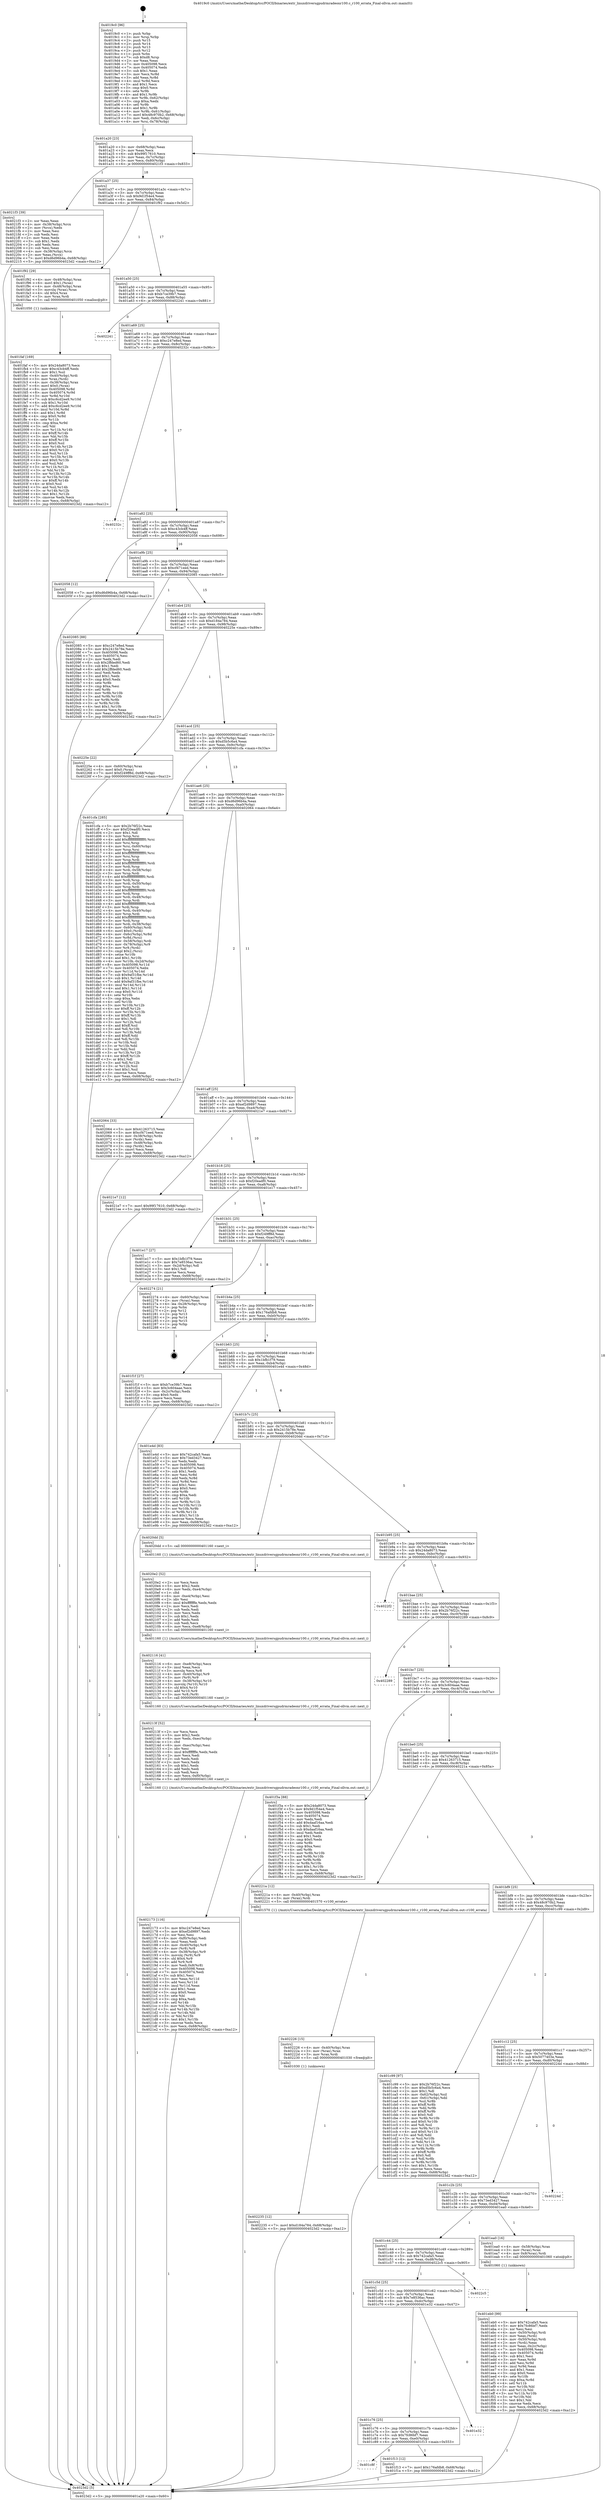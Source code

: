 digraph "0x4019c0" {
  label = "0x4019c0 (/mnt/c/Users/mathe/Desktop/tcc/POCII/binaries/extr_linuxdriversgpudrmradeonr100.c_r100_errata_Final-ollvm.out::main(0))"
  labelloc = "t"
  node[shape=record]

  Entry [label="",width=0.3,height=0.3,shape=circle,fillcolor=black,style=filled]
  "0x401a20" [label="{
     0x401a20 [23]\l
     | [instrs]\l
     &nbsp;&nbsp;0x401a20 \<+3\>: mov -0x68(%rbp),%eax\l
     &nbsp;&nbsp;0x401a23 \<+2\>: mov %eax,%ecx\l
     &nbsp;&nbsp;0x401a25 \<+6\>: sub $0x99f17610,%ecx\l
     &nbsp;&nbsp;0x401a2b \<+3\>: mov %eax,-0x7c(%rbp)\l
     &nbsp;&nbsp;0x401a2e \<+3\>: mov %ecx,-0x80(%rbp)\l
     &nbsp;&nbsp;0x401a31 \<+6\>: je 00000000004021f3 \<main+0x833\>\l
  }"]
  "0x4021f3" [label="{
     0x4021f3 [39]\l
     | [instrs]\l
     &nbsp;&nbsp;0x4021f3 \<+2\>: xor %eax,%eax\l
     &nbsp;&nbsp;0x4021f5 \<+4\>: mov -0x38(%rbp),%rcx\l
     &nbsp;&nbsp;0x4021f9 \<+2\>: mov (%rcx),%edx\l
     &nbsp;&nbsp;0x4021fb \<+2\>: mov %eax,%esi\l
     &nbsp;&nbsp;0x4021fd \<+2\>: sub %edx,%esi\l
     &nbsp;&nbsp;0x4021ff \<+2\>: mov %eax,%edx\l
     &nbsp;&nbsp;0x402201 \<+3\>: sub $0x1,%edx\l
     &nbsp;&nbsp;0x402204 \<+2\>: add %edx,%esi\l
     &nbsp;&nbsp;0x402206 \<+2\>: sub %esi,%eax\l
     &nbsp;&nbsp;0x402208 \<+4\>: mov -0x38(%rbp),%rcx\l
     &nbsp;&nbsp;0x40220c \<+2\>: mov %eax,(%rcx)\l
     &nbsp;&nbsp;0x40220e \<+7\>: movl $0xd6d96b4a,-0x68(%rbp)\l
     &nbsp;&nbsp;0x402215 \<+5\>: jmp 00000000004023d2 \<main+0xa12\>\l
  }"]
  "0x401a37" [label="{
     0x401a37 [25]\l
     | [instrs]\l
     &nbsp;&nbsp;0x401a37 \<+5\>: jmp 0000000000401a3c \<main+0x7c\>\l
     &nbsp;&nbsp;0x401a3c \<+3\>: mov -0x7c(%rbp),%eax\l
     &nbsp;&nbsp;0x401a3f \<+5\>: sub $0x9d1f54e4,%eax\l
     &nbsp;&nbsp;0x401a44 \<+6\>: mov %eax,-0x84(%rbp)\l
     &nbsp;&nbsp;0x401a4a \<+6\>: je 0000000000401f92 \<main+0x5d2\>\l
  }"]
  Exit [label="",width=0.3,height=0.3,shape=circle,fillcolor=black,style=filled,peripheries=2]
  "0x401f92" [label="{
     0x401f92 [29]\l
     | [instrs]\l
     &nbsp;&nbsp;0x401f92 \<+4\>: mov -0x48(%rbp),%rax\l
     &nbsp;&nbsp;0x401f96 \<+6\>: movl $0x1,(%rax)\l
     &nbsp;&nbsp;0x401f9c \<+4\>: mov -0x48(%rbp),%rax\l
     &nbsp;&nbsp;0x401fa0 \<+3\>: movslq (%rax),%rax\l
     &nbsp;&nbsp;0x401fa3 \<+4\>: shl $0x4,%rax\l
     &nbsp;&nbsp;0x401fa7 \<+3\>: mov %rax,%rdi\l
     &nbsp;&nbsp;0x401faa \<+5\>: call 0000000000401050 \<malloc@plt\>\l
     | [calls]\l
     &nbsp;&nbsp;0x401050 \{1\} (unknown)\l
  }"]
  "0x401a50" [label="{
     0x401a50 [25]\l
     | [instrs]\l
     &nbsp;&nbsp;0x401a50 \<+5\>: jmp 0000000000401a55 \<main+0x95\>\l
     &nbsp;&nbsp;0x401a55 \<+3\>: mov -0x7c(%rbp),%eax\l
     &nbsp;&nbsp;0x401a58 \<+5\>: sub $0xb7ce39b7,%eax\l
     &nbsp;&nbsp;0x401a5d \<+6\>: mov %eax,-0x88(%rbp)\l
     &nbsp;&nbsp;0x401a63 \<+6\>: je 0000000000402241 \<main+0x881\>\l
  }"]
  "0x402235" [label="{
     0x402235 [12]\l
     | [instrs]\l
     &nbsp;&nbsp;0x402235 \<+7\>: movl $0xd184a784,-0x68(%rbp)\l
     &nbsp;&nbsp;0x40223c \<+5\>: jmp 00000000004023d2 \<main+0xa12\>\l
  }"]
  "0x402241" [label="{
     0x402241\l
  }", style=dashed]
  "0x401a69" [label="{
     0x401a69 [25]\l
     | [instrs]\l
     &nbsp;&nbsp;0x401a69 \<+5\>: jmp 0000000000401a6e \<main+0xae\>\l
     &nbsp;&nbsp;0x401a6e \<+3\>: mov -0x7c(%rbp),%eax\l
     &nbsp;&nbsp;0x401a71 \<+5\>: sub $0xc247e8ed,%eax\l
     &nbsp;&nbsp;0x401a76 \<+6\>: mov %eax,-0x8c(%rbp)\l
     &nbsp;&nbsp;0x401a7c \<+6\>: je 000000000040232c \<main+0x96c\>\l
  }"]
  "0x402226" [label="{
     0x402226 [15]\l
     | [instrs]\l
     &nbsp;&nbsp;0x402226 \<+4\>: mov -0x40(%rbp),%rax\l
     &nbsp;&nbsp;0x40222a \<+3\>: mov (%rax),%rax\l
     &nbsp;&nbsp;0x40222d \<+3\>: mov %rax,%rdi\l
     &nbsp;&nbsp;0x402230 \<+5\>: call 0000000000401030 \<free@plt\>\l
     | [calls]\l
     &nbsp;&nbsp;0x401030 \{1\} (unknown)\l
  }"]
  "0x40232c" [label="{
     0x40232c\l
  }", style=dashed]
  "0x401a82" [label="{
     0x401a82 [25]\l
     | [instrs]\l
     &nbsp;&nbsp;0x401a82 \<+5\>: jmp 0000000000401a87 \<main+0xc7\>\l
     &nbsp;&nbsp;0x401a87 \<+3\>: mov -0x7c(%rbp),%eax\l
     &nbsp;&nbsp;0x401a8a \<+5\>: sub $0xc43cb4ff,%eax\l
     &nbsp;&nbsp;0x401a8f \<+6\>: mov %eax,-0x90(%rbp)\l
     &nbsp;&nbsp;0x401a95 \<+6\>: je 0000000000402058 \<main+0x698\>\l
  }"]
  "0x402173" [label="{
     0x402173 [116]\l
     | [instrs]\l
     &nbsp;&nbsp;0x402173 \<+5\>: mov $0xc247e8ed,%ecx\l
     &nbsp;&nbsp;0x402178 \<+5\>: mov $0xef2d9897,%edx\l
     &nbsp;&nbsp;0x40217d \<+2\>: xor %esi,%esi\l
     &nbsp;&nbsp;0x40217f \<+6\>: mov -0xf0(%rbp),%edi\l
     &nbsp;&nbsp;0x402185 \<+3\>: imul %eax,%edi\l
     &nbsp;&nbsp;0x402188 \<+4\>: mov -0x40(%rbp),%r8\l
     &nbsp;&nbsp;0x40218c \<+3\>: mov (%r8),%r8\l
     &nbsp;&nbsp;0x40218f \<+4\>: mov -0x38(%rbp),%r9\l
     &nbsp;&nbsp;0x402193 \<+3\>: movslq (%r9),%r9\l
     &nbsp;&nbsp;0x402196 \<+4\>: shl $0x4,%r9\l
     &nbsp;&nbsp;0x40219a \<+3\>: add %r9,%r8\l
     &nbsp;&nbsp;0x40219d \<+4\>: mov %edi,0x8(%r8)\l
     &nbsp;&nbsp;0x4021a1 \<+7\>: mov 0x405098,%eax\l
     &nbsp;&nbsp;0x4021a8 \<+7\>: mov 0x405074,%edi\l
     &nbsp;&nbsp;0x4021af \<+3\>: sub $0x1,%esi\l
     &nbsp;&nbsp;0x4021b2 \<+3\>: mov %eax,%r11d\l
     &nbsp;&nbsp;0x4021b5 \<+3\>: add %esi,%r11d\l
     &nbsp;&nbsp;0x4021b8 \<+4\>: imul %r11d,%eax\l
     &nbsp;&nbsp;0x4021bc \<+3\>: and $0x1,%eax\l
     &nbsp;&nbsp;0x4021bf \<+3\>: cmp $0x0,%eax\l
     &nbsp;&nbsp;0x4021c2 \<+3\>: sete %bl\l
     &nbsp;&nbsp;0x4021c5 \<+3\>: cmp $0xa,%edi\l
     &nbsp;&nbsp;0x4021c8 \<+4\>: setl %r14b\l
     &nbsp;&nbsp;0x4021cc \<+3\>: mov %bl,%r15b\l
     &nbsp;&nbsp;0x4021cf \<+3\>: and %r14b,%r15b\l
     &nbsp;&nbsp;0x4021d2 \<+3\>: xor %r14b,%bl\l
     &nbsp;&nbsp;0x4021d5 \<+3\>: or %bl,%r15b\l
     &nbsp;&nbsp;0x4021d8 \<+4\>: test $0x1,%r15b\l
     &nbsp;&nbsp;0x4021dc \<+3\>: cmovne %edx,%ecx\l
     &nbsp;&nbsp;0x4021df \<+3\>: mov %ecx,-0x68(%rbp)\l
     &nbsp;&nbsp;0x4021e2 \<+5\>: jmp 00000000004023d2 \<main+0xa12\>\l
  }"]
  "0x402058" [label="{
     0x402058 [12]\l
     | [instrs]\l
     &nbsp;&nbsp;0x402058 \<+7\>: movl $0xd6d96b4a,-0x68(%rbp)\l
     &nbsp;&nbsp;0x40205f \<+5\>: jmp 00000000004023d2 \<main+0xa12\>\l
  }"]
  "0x401a9b" [label="{
     0x401a9b [25]\l
     | [instrs]\l
     &nbsp;&nbsp;0x401a9b \<+5\>: jmp 0000000000401aa0 \<main+0xe0\>\l
     &nbsp;&nbsp;0x401aa0 \<+3\>: mov -0x7c(%rbp),%eax\l
     &nbsp;&nbsp;0x401aa3 \<+5\>: sub $0xcf471eed,%eax\l
     &nbsp;&nbsp;0x401aa8 \<+6\>: mov %eax,-0x94(%rbp)\l
     &nbsp;&nbsp;0x401aae \<+6\>: je 0000000000402085 \<main+0x6c5\>\l
  }"]
  "0x40213f" [label="{
     0x40213f [52]\l
     | [instrs]\l
     &nbsp;&nbsp;0x40213f \<+2\>: xor %ecx,%ecx\l
     &nbsp;&nbsp;0x402141 \<+5\>: mov $0x2,%edx\l
     &nbsp;&nbsp;0x402146 \<+6\>: mov %edx,-0xec(%rbp)\l
     &nbsp;&nbsp;0x40214c \<+1\>: cltd\l
     &nbsp;&nbsp;0x40214d \<+6\>: mov -0xec(%rbp),%esi\l
     &nbsp;&nbsp;0x402153 \<+2\>: idiv %esi\l
     &nbsp;&nbsp;0x402155 \<+6\>: imul $0xfffffffe,%edx,%edx\l
     &nbsp;&nbsp;0x40215b \<+2\>: mov %ecx,%edi\l
     &nbsp;&nbsp;0x40215d \<+2\>: sub %edx,%edi\l
     &nbsp;&nbsp;0x40215f \<+2\>: mov %ecx,%edx\l
     &nbsp;&nbsp;0x402161 \<+3\>: sub $0x1,%edx\l
     &nbsp;&nbsp;0x402164 \<+2\>: add %edx,%edi\l
     &nbsp;&nbsp;0x402166 \<+2\>: sub %edi,%ecx\l
     &nbsp;&nbsp;0x402168 \<+6\>: mov %ecx,-0xf0(%rbp)\l
     &nbsp;&nbsp;0x40216e \<+5\>: call 0000000000401160 \<next_i\>\l
     | [calls]\l
     &nbsp;&nbsp;0x401160 \{1\} (/mnt/c/Users/mathe/Desktop/tcc/POCII/binaries/extr_linuxdriversgpudrmradeonr100.c_r100_errata_Final-ollvm.out::next_i)\l
  }"]
  "0x402085" [label="{
     0x402085 [88]\l
     | [instrs]\l
     &nbsp;&nbsp;0x402085 \<+5\>: mov $0xc247e8ed,%eax\l
     &nbsp;&nbsp;0x40208a \<+5\>: mov $0x2415b78e,%ecx\l
     &nbsp;&nbsp;0x40208f \<+7\>: mov 0x405098,%edx\l
     &nbsp;&nbsp;0x402096 \<+7\>: mov 0x405074,%esi\l
     &nbsp;&nbsp;0x40209d \<+2\>: mov %edx,%edi\l
     &nbsp;&nbsp;0x40209f \<+6\>: sub $0x2ffded60,%edi\l
     &nbsp;&nbsp;0x4020a5 \<+3\>: sub $0x1,%edi\l
     &nbsp;&nbsp;0x4020a8 \<+6\>: add $0x2ffded60,%edi\l
     &nbsp;&nbsp;0x4020ae \<+3\>: imul %edi,%edx\l
     &nbsp;&nbsp;0x4020b1 \<+3\>: and $0x1,%edx\l
     &nbsp;&nbsp;0x4020b4 \<+3\>: cmp $0x0,%edx\l
     &nbsp;&nbsp;0x4020b7 \<+4\>: sete %r8b\l
     &nbsp;&nbsp;0x4020bb \<+3\>: cmp $0xa,%esi\l
     &nbsp;&nbsp;0x4020be \<+4\>: setl %r9b\l
     &nbsp;&nbsp;0x4020c2 \<+3\>: mov %r8b,%r10b\l
     &nbsp;&nbsp;0x4020c5 \<+3\>: and %r9b,%r10b\l
     &nbsp;&nbsp;0x4020c8 \<+3\>: xor %r9b,%r8b\l
     &nbsp;&nbsp;0x4020cb \<+3\>: or %r8b,%r10b\l
     &nbsp;&nbsp;0x4020ce \<+4\>: test $0x1,%r10b\l
     &nbsp;&nbsp;0x4020d2 \<+3\>: cmovne %ecx,%eax\l
     &nbsp;&nbsp;0x4020d5 \<+3\>: mov %eax,-0x68(%rbp)\l
     &nbsp;&nbsp;0x4020d8 \<+5\>: jmp 00000000004023d2 \<main+0xa12\>\l
  }"]
  "0x401ab4" [label="{
     0x401ab4 [25]\l
     | [instrs]\l
     &nbsp;&nbsp;0x401ab4 \<+5\>: jmp 0000000000401ab9 \<main+0xf9\>\l
     &nbsp;&nbsp;0x401ab9 \<+3\>: mov -0x7c(%rbp),%eax\l
     &nbsp;&nbsp;0x401abc \<+5\>: sub $0xd184a784,%eax\l
     &nbsp;&nbsp;0x401ac1 \<+6\>: mov %eax,-0x98(%rbp)\l
     &nbsp;&nbsp;0x401ac7 \<+6\>: je 000000000040225e \<main+0x89e\>\l
  }"]
  "0x402116" [label="{
     0x402116 [41]\l
     | [instrs]\l
     &nbsp;&nbsp;0x402116 \<+6\>: mov -0xe8(%rbp),%ecx\l
     &nbsp;&nbsp;0x40211c \<+3\>: imul %eax,%ecx\l
     &nbsp;&nbsp;0x40211f \<+3\>: movslq %ecx,%r8\l
     &nbsp;&nbsp;0x402122 \<+4\>: mov -0x40(%rbp),%r9\l
     &nbsp;&nbsp;0x402126 \<+3\>: mov (%r9),%r9\l
     &nbsp;&nbsp;0x402129 \<+4\>: mov -0x38(%rbp),%r10\l
     &nbsp;&nbsp;0x40212d \<+3\>: movslq (%r10),%r10\l
     &nbsp;&nbsp;0x402130 \<+4\>: shl $0x4,%r10\l
     &nbsp;&nbsp;0x402134 \<+3\>: add %r10,%r9\l
     &nbsp;&nbsp;0x402137 \<+3\>: mov %r8,(%r9)\l
     &nbsp;&nbsp;0x40213a \<+5\>: call 0000000000401160 \<next_i\>\l
     | [calls]\l
     &nbsp;&nbsp;0x401160 \{1\} (/mnt/c/Users/mathe/Desktop/tcc/POCII/binaries/extr_linuxdriversgpudrmradeonr100.c_r100_errata_Final-ollvm.out::next_i)\l
  }"]
  "0x40225e" [label="{
     0x40225e [22]\l
     | [instrs]\l
     &nbsp;&nbsp;0x40225e \<+4\>: mov -0x60(%rbp),%rax\l
     &nbsp;&nbsp;0x402262 \<+6\>: movl $0x0,(%rax)\l
     &nbsp;&nbsp;0x402268 \<+7\>: movl $0xf249ff8d,-0x68(%rbp)\l
     &nbsp;&nbsp;0x40226f \<+5\>: jmp 00000000004023d2 \<main+0xa12\>\l
  }"]
  "0x401acd" [label="{
     0x401acd [25]\l
     | [instrs]\l
     &nbsp;&nbsp;0x401acd \<+5\>: jmp 0000000000401ad2 \<main+0x112\>\l
     &nbsp;&nbsp;0x401ad2 \<+3\>: mov -0x7c(%rbp),%eax\l
     &nbsp;&nbsp;0x401ad5 \<+5\>: sub $0xd5b5c6a4,%eax\l
     &nbsp;&nbsp;0x401ada \<+6\>: mov %eax,-0x9c(%rbp)\l
     &nbsp;&nbsp;0x401ae0 \<+6\>: je 0000000000401cfa \<main+0x33a\>\l
  }"]
  "0x4020e2" [label="{
     0x4020e2 [52]\l
     | [instrs]\l
     &nbsp;&nbsp;0x4020e2 \<+2\>: xor %ecx,%ecx\l
     &nbsp;&nbsp;0x4020e4 \<+5\>: mov $0x2,%edx\l
     &nbsp;&nbsp;0x4020e9 \<+6\>: mov %edx,-0xe4(%rbp)\l
     &nbsp;&nbsp;0x4020ef \<+1\>: cltd\l
     &nbsp;&nbsp;0x4020f0 \<+6\>: mov -0xe4(%rbp),%esi\l
     &nbsp;&nbsp;0x4020f6 \<+2\>: idiv %esi\l
     &nbsp;&nbsp;0x4020f8 \<+6\>: imul $0xfffffffe,%edx,%edx\l
     &nbsp;&nbsp;0x4020fe \<+2\>: mov %ecx,%edi\l
     &nbsp;&nbsp;0x402100 \<+2\>: sub %edx,%edi\l
     &nbsp;&nbsp;0x402102 \<+2\>: mov %ecx,%edx\l
     &nbsp;&nbsp;0x402104 \<+3\>: sub $0x1,%edx\l
     &nbsp;&nbsp;0x402107 \<+2\>: add %edx,%edi\l
     &nbsp;&nbsp;0x402109 \<+2\>: sub %edi,%ecx\l
     &nbsp;&nbsp;0x40210b \<+6\>: mov %ecx,-0xe8(%rbp)\l
     &nbsp;&nbsp;0x402111 \<+5\>: call 0000000000401160 \<next_i\>\l
     | [calls]\l
     &nbsp;&nbsp;0x401160 \{1\} (/mnt/c/Users/mathe/Desktop/tcc/POCII/binaries/extr_linuxdriversgpudrmradeonr100.c_r100_errata_Final-ollvm.out::next_i)\l
  }"]
  "0x401cfa" [label="{
     0x401cfa [285]\l
     | [instrs]\l
     &nbsp;&nbsp;0x401cfa \<+5\>: mov $0x2b76f22c,%eax\l
     &nbsp;&nbsp;0x401cff \<+5\>: mov $0xf20eadf0,%ecx\l
     &nbsp;&nbsp;0x401d04 \<+2\>: mov $0x1,%dl\l
     &nbsp;&nbsp;0x401d06 \<+3\>: mov %rsp,%rsi\l
     &nbsp;&nbsp;0x401d09 \<+4\>: add $0xfffffffffffffff0,%rsi\l
     &nbsp;&nbsp;0x401d0d \<+3\>: mov %rsi,%rsp\l
     &nbsp;&nbsp;0x401d10 \<+4\>: mov %rsi,-0x60(%rbp)\l
     &nbsp;&nbsp;0x401d14 \<+3\>: mov %rsp,%rsi\l
     &nbsp;&nbsp;0x401d17 \<+4\>: add $0xfffffffffffffff0,%rsi\l
     &nbsp;&nbsp;0x401d1b \<+3\>: mov %rsi,%rsp\l
     &nbsp;&nbsp;0x401d1e \<+3\>: mov %rsp,%rdi\l
     &nbsp;&nbsp;0x401d21 \<+4\>: add $0xfffffffffffffff0,%rdi\l
     &nbsp;&nbsp;0x401d25 \<+3\>: mov %rdi,%rsp\l
     &nbsp;&nbsp;0x401d28 \<+4\>: mov %rdi,-0x58(%rbp)\l
     &nbsp;&nbsp;0x401d2c \<+3\>: mov %rsp,%rdi\l
     &nbsp;&nbsp;0x401d2f \<+4\>: add $0xfffffffffffffff0,%rdi\l
     &nbsp;&nbsp;0x401d33 \<+3\>: mov %rdi,%rsp\l
     &nbsp;&nbsp;0x401d36 \<+4\>: mov %rdi,-0x50(%rbp)\l
     &nbsp;&nbsp;0x401d3a \<+3\>: mov %rsp,%rdi\l
     &nbsp;&nbsp;0x401d3d \<+4\>: add $0xfffffffffffffff0,%rdi\l
     &nbsp;&nbsp;0x401d41 \<+3\>: mov %rdi,%rsp\l
     &nbsp;&nbsp;0x401d44 \<+4\>: mov %rdi,-0x48(%rbp)\l
     &nbsp;&nbsp;0x401d48 \<+3\>: mov %rsp,%rdi\l
     &nbsp;&nbsp;0x401d4b \<+4\>: add $0xfffffffffffffff0,%rdi\l
     &nbsp;&nbsp;0x401d4f \<+3\>: mov %rdi,%rsp\l
     &nbsp;&nbsp;0x401d52 \<+4\>: mov %rdi,-0x40(%rbp)\l
     &nbsp;&nbsp;0x401d56 \<+3\>: mov %rsp,%rdi\l
     &nbsp;&nbsp;0x401d59 \<+4\>: add $0xfffffffffffffff0,%rdi\l
     &nbsp;&nbsp;0x401d5d \<+3\>: mov %rdi,%rsp\l
     &nbsp;&nbsp;0x401d60 \<+4\>: mov %rdi,-0x38(%rbp)\l
     &nbsp;&nbsp;0x401d64 \<+4\>: mov -0x60(%rbp),%rdi\l
     &nbsp;&nbsp;0x401d68 \<+6\>: movl $0x0,(%rdi)\l
     &nbsp;&nbsp;0x401d6e \<+4\>: mov -0x6c(%rbp),%r8d\l
     &nbsp;&nbsp;0x401d72 \<+3\>: mov %r8d,(%rsi)\l
     &nbsp;&nbsp;0x401d75 \<+4\>: mov -0x58(%rbp),%rdi\l
     &nbsp;&nbsp;0x401d79 \<+4\>: mov -0x78(%rbp),%r9\l
     &nbsp;&nbsp;0x401d7d \<+3\>: mov %r9,(%rdi)\l
     &nbsp;&nbsp;0x401d80 \<+3\>: cmpl $0x2,(%rsi)\l
     &nbsp;&nbsp;0x401d83 \<+4\>: setne %r10b\l
     &nbsp;&nbsp;0x401d87 \<+4\>: and $0x1,%r10b\l
     &nbsp;&nbsp;0x401d8b \<+4\>: mov %r10b,-0x2d(%rbp)\l
     &nbsp;&nbsp;0x401d8f \<+8\>: mov 0x405098,%r11d\l
     &nbsp;&nbsp;0x401d97 \<+7\>: mov 0x405074,%ebx\l
     &nbsp;&nbsp;0x401d9e \<+3\>: mov %r11d,%r14d\l
     &nbsp;&nbsp;0x401da1 \<+7\>: sub $0x9af31fbe,%r14d\l
     &nbsp;&nbsp;0x401da8 \<+4\>: sub $0x1,%r14d\l
     &nbsp;&nbsp;0x401dac \<+7\>: add $0x9af31fbe,%r14d\l
     &nbsp;&nbsp;0x401db3 \<+4\>: imul %r14d,%r11d\l
     &nbsp;&nbsp;0x401db7 \<+4\>: and $0x1,%r11d\l
     &nbsp;&nbsp;0x401dbb \<+4\>: cmp $0x0,%r11d\l
     &nbsp;&nbsp;0x401dbf \<+4\>: sete %r10b\l
     &nbsp;&nbsp;0x401dc3 \<+3\>: cmp $0xa,%ebx\l
     &nbsp;&nbsp;0x401dc6 \<+4\>: setl %r15b\l
     &nbsp;&nbsp;0x401dca \<+3\>: mov %r10b,%r12b\l
     &nbsp;&nbsp;0x401dcd \<+4\>: xor $0xff,%r12b\l
     &nbsp;&nbsp;0x401dd1 \<+3\>: mov %r15b,%r13b\l
     &nbsp;&nbsp;0x401dd4 \<+4\>: xor $0xff,%r13b\l
     &nbsp;&nbsp;0x401dd8 \<+3\>: xor $0x1,%dl\l
     &nbsp;&nbsp;0x401ddb \<+3\>: mov %r12b,%sil\l
     &nbsp;&nbsp;0x401dde \<+4\>: and $0xff,%sil\l
     &nbsp;&nbsp;0x401de2 \<+3\>: and %dl,%r10b\l
     &nbsp;&nbsp;0x401de5 \<+3\>: mov %r13b,%dil\l
     &nbsp;&nbsp;0x401de8 \<+4\>: and $0xff,%dil\l
     &nbsp;&nbsp;0x401dec \<+3\>: and %dl,%r15b\l
     &nbsp;&nbsp;0x401def \<+3\>: or %r10b,%sil\l
     &nbsp;&nbsp;0x401df2 \<+3\>: or %r15b,%dil\l
     &nbsp;&nbsp;0x401df5 \<+3\>: xor %dil,%sil\l
     &nbsp;&nbsp;0x401df8 \<+3\>: or %r13b,%r12b\l
     &nbsp;&nbsp;0x401dfb \<+4\>: xor $0xff,%r12b\l
     &nbsp;&nbsp;0x401dff \<+3\>: or $0x1,%dl\l
     &nbsp;&nbsp;0x401e02 \<+3\>: and %dl,%r12b\l
     &nbsp;&nbsp;0x401e05 \<+3\>: or %r12b,%sil\l
     &nbsp;&nbsp;0x401e08 \<+4\>: test $0x1,%sil\l
     &nbsp;&nbsp;0x401e0c \<+3\>: cmovne %ecx,%eax\l
     &nbsp;&nbsp;0x401e0f \<+3\>: mov %eax,-0x68(%rbp)\l
     &nbsp;&nbsp;0x401e12 \<+5\>: jmp 00000000004023d2 \<main+0xa12\>\l
  }"]
  "0x401ae6" [label="{
     0x401ae6 [25]\l
     | [instrs]\l
     &nbsp;&nbsp;0x401ae6 \<+5\>: jmp 0000000000401aeb \<main+0x12b\>\l
     &nbsp;&nbsp;0x401aeb \<+3\>: mov -0x7c(%rbp),%eax\l
     &nbsp;&nbsp;0x401aee \<+5\>: sub $0xd6d96b4a,%eax\l
     &nbsp;&nbsp;0x401af3 \<+6\>: mov %eax,-0xa0(%rbp)\l
     &nbsp;&nbsp;0x401af9 \<+6\>: je 0000000000402064 \<main+0x6a4\>\l
  }"]
  "0x401faf" [label="{
     0x401faf [169]\l
     | [instrs]\l
     &nbsp;&nbsp;0x401faf \<+5\>: mov $0x24da8073,%ecx\l
     &nbsp;&nbsp;0x401fb4 \<+5\>: mov $0xc43cb4ff,%edx\l
     &nbsp;&nbsp;0x401fb9 \<+3\>: mov $0x1,%sil\l
     &nbsp;&nbsp;0x401fbc \<+4\>: mov -0x40(%rbp),%rdi\l
     &nbsp;&nbsp;0x401fc0 \<+3\>: mov %rax,(%rdi)\l
     &nbsp;&nbsp;0x401fc3 \<+4\>: mov -0x38(%rbp),%rax\l
     &nbsp;&nbsp;0x401fc7 \<+6\>: movl $0x0,(%rax)\l
     &nbsp;&nbsp;0x401fcd \<+8\>: mov 0x405098,%r8d\l
     &nbsp;&nbsp;0x401fd5 \<+8\>: mov 0x405074,%r9d\l
     &nbsp;&nbsp;0x401fdd \<+3\>: mov %r8d,%r10d\l
     &nbsp;&nbsp;0x401fe0 \<+7\>: sub $0xc6cd2ee9,%r10d\l
     &nbsp;&nbsp;0x401fe7 \<+4\>: sub $0x1,%r10d\l
     &nbsp;&nbsp;0x401feb \<+7\>: add $0xc6cd2ee9,%r10d\l
     &nbsp;&nbsp;0x401ff2 \<+4\>: imul %r10d,%r8d\l
     &nbsp;&nbsp;0x401ff6 \<+4\>: and $0x1,%r8d\l
     &nbsp;&nbsp;0x401ffa \<+4\>: cmp $0x0,%r8d\l
     &nbsp;&nbsp;0x401ffe \<+4\>: sete %r11b\l
     &nbsp;&nbsp;0x402002 \<+4\>: cmp $0xa,%r9d\l
     &nbsp;&nbsp;0x402006 \<+3\>: setl %bl\l
     &nbsp;&nbsp;0x402009 \<+3\>: mov %r11b,%r14b\l
     &nbsp;&nbsp;0x40200c \<+4\>: xor $0xff,%r14b\l
     &nbsp;&nbsp;0x402010 \<+3\>: mov %bl,%r15b\l
     &nbsp;&nbsp;0x402013 \<+4\>: xor $0xff,%r15b\l
     &nbsp;&nbsp;0x402017 \<+4\>: xor $0x0,%sil\l
     &nbsp;&nbsp;0x40201b \<+3\>: mov %r14b,%r12b\l
     &nbsp;&nbsp;0x40201e \<+4\>: and $0x0,%r12b\l
     &nbsp;&nbsp;0x402022 \<+3\>: and %sil,%r11b\l
     &nbsp;&nbsp;0x402025 \<+3\>: mov %r15b,%r13b\l
     &nbsp;&nbsp;0x402028 \<+4\>: and $0x0,%r13b\l
     &nbsp;&nbsp;0x40202c \<+3\>: and %sil,%bl\l
     &nbsp;&nbsp;0x40202f \<+3\>: or %r11b,%r12b\l
     &nbsp;&nbsp;0x402032 \<+3\>: or %bl,%r13b\l
     &nbsp;&nbsp;0x402035 \<+3\>: xor %r13b,%r12b\l
     &nbsp;&nbsp;0x402038 \<+3\>: or %r15b,%r14b\l
     &nbsp;&nbsp;0x40203b \<+4\>: xor $0xff,%r14b\l
     &nbsp;&nbsp;0x40203f \<+4\>: or $0x0,%sil\l
     &nbsp;&nbsp;0x402043 \<+3\>: and %sil,%r14b\l
     &nbsp;&nbsp;0x402046 \<+3\>: or %r14b,%r12b\l
     &nbsp;&nbsp;0x402049 \<+4\>: test $0x1,%r12b\l
     &nbsp;&nbsp;0x40204d \<+3\>: cmovne %edx,%ecx\l
     &nbsp;&nbsp;0x402050 \<+3\>: mov %ecx,-0x68(%rbp)\l
     &nbsp;&nbsp;0x402053 \<+5\>: jmp 00000000004023d2 \<main+0xa12\>\l
  }"]
  "0x402064" [label="{
     0x402064 [33]\l
     | [instrs]\l
     &nbsp;&nbsp;0x402064 \<+5\>: mov $0x41263715,%eax\l
     &nbsp;&nbsp;0x402069 \<+5\>: mov $0xcf471eed,%ecx\l
     &nbsp;&nbsp;0x40206e \<+4\>: mov -0x38(%rbp),%rdx\l
     &nbsp;&nbsp;0x402072 \<+2\>: mov (%rdx),%esi\l
     &nbsp;&nbsp;0x402074 \<+4\>: mov -0x48(%rbp),%rdx\l
     &nbsp;&nbsp;0x402078 \<+2\>: cmp (%rdx),%esi\l
     &nbsp;&nbsp;0x40207a \<+3\>: cmovl %ecx,%eax\l
     &nbsp;&nbsp;0x40207d \<+3\>: mov %eax,-0x68(%rbp)\l
     &nbsp;&nbsp;0x402080 \<+5\>: jmp 00000000004023d2 \<main+0xa12\>\l
  }"]
  "0x401aff" [label="{
     0x401aff [25]\l
     | [instrs]\l
     &nbsp;&nbsp;0x401aff \<+5\>: jmp 0000000000401b04 \<main+0x144\>\l
     &nbsp;&nbsp;0x401b04 \<+3\>: mov -0x7c(%rbp),%eax\l
     &nbsp;&nbsp;0x401b07 \<+5\>: sub $0xef2d9897,%eax\l
     &nbsp;&nbsp;0x401b0c \<+6\>: mov %eax,-0xa4(%rbp)\l
     &nbsp;&nbsp;0x401b12 \<+6\>: je 00000000004021e7 \<main+0x827\>\l
  }"]
  "0x401c8f" [label="{
     0x401c8f\l
  }", style=dashed]
  "0x4021e7" [label="{
     0x4021e7 [12]\l
     | [instrs]\l
     &nbsp;&nbsp;0x4021e7 \<+7\>: movl $0x99f17610,-0x68(%rbp)\l
     &nbsp;&nbsp;0x4021ee \<+5\>: jmp 00000000004023d2 \<main+0xa12\>\l
  }"]
  "0x401b18" [label="{
     0x401b18 [25]\l
     | [instrs]\l
     &nbsp;&nbsp;0x401b18 \<+5\>: jmp 0000000000401b1d \<main+0x15d\>\l
     &nbsp;&nbsp;0x401b1d \<+3\>: mov -0x7c(%rbp),%eax\l
     &nbsp;&nbsp;0x401b20 \<+5\>: sub $0xf20eadf0,%eax\l
     &nbsp;&nbsp;0x401b25 \<+6\>: mov %eax,-0xa8(%rbp)\l
     &nbsp;&nbsp;0x401b2b \<+6\>: je 0000000000401e17 \<main+0x457\>\l
  }"]
  "0x401f13" [label="{
     0x401f13 [12]\l
     | [instrs]\l
     &nbsp;&nbsp;0x401f13 \<+7\>: movl $0x176afdb8,-0x68(%rbp)\l
     &nbsp;&nbsp;0x401f1a \<+5\>: jmp 00000000004023d2 \<main+0xa12\>\l
  }"]
  "0x401e17" [label="{
     0x401e17 [27]\l
     | [instrs]\l
     &nbsp;&nbsp;0x401e17 \<+5\>: mov $0x1bfb1f79,%eax\l
     &nbsp;&nbsp;0x401e1c \<+5\>: mov $0x7e8536ac,%ecx\l
     &nbsp;&nbsp;0x401e21 \<+3\>: mov -0x2d(%rbp),%dl\l
     &nbsp;&nbsp;0x401e24 \<+3\>: test $0x1,%dl\l
     &nbsp;&nbsp;0x401e27 \<+3\>: cmovne %ecx,%eax\l
     &nbsp;&nbsp;0x401e2a \<+3\>: mov %eax,-0x68(%rbp)\l
     &nbsp;&nbsp;0x401e2d \<+5\>: jmp 00000000004023d2 \<main+0xa12\>\l
  }"]
  "0x401b31" [label="{
     0x401b31 [25]\l
     | [instrs]\l
     &nbsp;&nbsp;0x401b31 \<+5\>: jmp 0000000000401b36 \<main+0x176\>\l
     &nbsp;&nbsp;0x401b36 \<+3\>: mov -0x7c(%rbp),%eax\l
     &nbsp;&nbsp;0x401b39 \<+5\>: sub $0xf249ff8d,%eax\l
     &nbsp;&nbsp;0x401b3e \<+6\>: mov %eax,-0xac(%rbp)\l
     &nbsp;&nbsp;0x401b44 \<+6\>: je 0000000000402274 \<main+0x8b4\>\l
  }"]
  "0x401c76" [label="{
     0x401c76 [25]\l
     | [instrs]\l
     &nbsp;&nbsp;0x401c76 \<+5\>: jmp 0000000000401c7b \<main+0x2bb\>\l
     &nbsp;&nbsp;0x401c7b \<+3\>: mov -0x7c(%rbp),%eax\l
     &nbsp;&nbsp;0x401c7e \<+5\>: sub $0x7fc86bf7,%eax\l
     &nbsp;&nbsp;0x401c83 \<+6\>: mov %eax,-0xe0(%rbp)\l
     &nbsp;&nbsp;0x401c89 \<+6\>: je 0000000000401f13 \<main+0x553\>\l
  }"]
  "0x402274" [label="{
     0x402274 [21]\l
     | [instrs]\l
     &nbsp;&nbsp;0x402274 \<+4\>: mov -0x60(%rbp),%rax\l
     &nbsp;&nbsp;0x402278 \<+2\>: mov (%rax),%eax\l
     &nbsp;&nbsp;0x40227a \<+4\>: lea -0x28(%rbp),%rsp\l
     &nbsp;&nbsp;0x40227e \<+1\>: pop %rbx\l
     &nbsp;&nbsp;0x40227f \<+2\>: pop %r12\l
     &nbsp;&nbsp;0x402281 \<+2\>: pop %r13\l
     &nbsp;&nbsp;0x402283 \<+2\>: pop %r14\l
     &nbsp;&nbsp;0x402285 \<+2\>: pop %r15\l
     &nbsp;&nbsp;0x402287 \<+1\>: pop %rbp\l
     &nbsp;&nbsp;0x402288 \<+1\>: ret\l
  }"]
  "0x401b4a" [label="{
     0x401b4a [25]\l
     | [instrs]\l
     &nbsp;&nbsp;0x401b4a \<+5\>: jmp 0000000000401b4f \<main+0x18f\>\l
     &nbsp;&nbsp;0x401b4f \<+3\>: mov -0x7c(%rbp),%eax\l
     &nbsp;&nbsp;0x401b52 \<+5\>: sub $0x176afdb8,%eax\l
     &nbsp;&nbsp;0x401b57 \<+6\>: mov %eax,-0xb0(%rbp)\l
     &nbsp;&nbsp;0x401b5d \<+6\>: je 0000000000401f1f \<main+0x55f\>\l
  }"]
  "0x401e32" [label="{
     0x401e32\l
  }", style=dashed]
  "0x401f1f" [label="{
     0x401f1f [27]\l
     | [instrs]\l
     &nbsp;&nbsp;0x401f1f \<+5\>: mov $0xb7ce39b7,%eax\l
     &nbsp;&nbsp;0x401f24 \<+5\>: mov $0x3c604aae,%ecx\l
     &nbsp;&nbsp;0x401f29 \<+3\>: mov -0x2c(%rbp),%edx\l
     &nbsp;&nbsp;0x401f2c \<+3\>: cmp $0x0,%edx\l
     &nbsp;&nbsp;0x401f2f \<+3\>: cmove %ecx,%eax\l
     &nbsp;&nbsp;0x401f32 \<+3\>: mov %eax,-0x68(%rbp)\l
     &nbsp;&nbsp;0x401f35 \<+5\>: jmp 00000000004023d2 \<main+0xa12\>\l
  }"]
  "0x401b63" [label="{
     0x401b63 [25]\l
     | [instrs]\l
     &nbsp;&nbsp;0x401b63 \<+5\>: jmp 0000000000401b68 \<main+0x1a8\>\l
     &nbsp;&nbsp;0x401b68 \<+3\>: mov -0x7c(%rbp),%eax\l
     &nbsp;&nbsp;0x401b6b \<+5\>: sub $0x1bfb1f79,%eax\l
     &nbsp;&nbsp;0x401b70 \<+6\>: mov %eax,-0xb4(%rbp)\l
     &nbsp;&nbsp;0x401b76 \<+6\>: je 0000000000401e4d \<main+0x48d\>\l
  }"]
  "0x401c5d" [label="{
     0x401c5d [25]\l
     | [instrs]\l
     &nbsp;&nbsp;0x401c5d \<+5\>: jmp 0000000000401c62 \<main+0x2a2\>\l
     &nbsp;&nbsp;0x401c62 \<+3\>: mov -0x7c(%rbp),%eax\l
     &nbsp;&nbsp;0x401c65 \<+5\>: sub $0x7e8536ac,%eax\l
     &nbsp;&nbsp;0x401c6a \<+6\>: mov %eax,-0xdc(%rbp)\l
     &nbsp;&nbsp;0x401c70 \<+6\>: je 0000000000401e32 \<main+0x472\>\l
  }"]
  "0x401e4d" [label="{
     0x401e4d [83]\l
     | [instrs]\l
     &nbsp;&nbsp;0x401e4d \<+5\>: mov $0x742cafa5,%eax\l
     &nbsp;&nbsp;0x401e52 \<+5\>: mov $0x73ed3427,%ecx\l
     &nbsp;&nbsp;0x401e57 \<+2\>: xor %edx,%edx\l
     &nbsp;&nbsp;0x401e59 \<+7\>: mov 0x405098,%esi\l
     &nbsp;&nbsp;0x401e60 \<+7\>: mov 0x405074,%edi\l
     &nbsp;&nbsp;0x401e67 \<+3\>: sub $0x1,%edx\l
     &nbsp;&nbsp;0x401e6a \<+3\>: mov %esi,%r8d\l
     &nbsp;&nbsp;0x401e6d \<+3\>: add %edx,%r8d\l
     &nbsp;&nbsp;0x401e70 \<+4\>: imul %r8d,%esi\l
     &nbsp;&nbsp;0x401e74 \<+3\>: and $0x1,%esi\l
     &nbsp;&nbsp;0x401e77 \<+3\>: cmp $0x0,%esi\l
     &nbsp;&nbsp;0x401e7a \<+4\>: sete %r9b\l
     &nbsp;&nbsp;0x401e7e \<+3\>: cmp $0xa,%edi\l
     &nbsp;&nbsp;0x401e81 \<+4\>: setl %r10b\l
     &nbsp;&nbsp;0x401e85 \<+3\>: mov %r9b,%r11b\l
     &nbsp;&nbsp;0x401e88 \<+3\>: and %r10b,%r11b\l
     &nbsp;&nbsp;0x401e8b \<+3\>: xor %r10b,%r9b\l
     &nbsp;&nbsp;0x401e8e \<+3\>: or %r9b,%r11b\l
     &nbsp;&nbsp;0x401e91 \<+4\>: test $0x1,%r11b\l
     &nbsp;&nbsp;0x401e95 \<+3\>: cmovne %ecx,%eax\l
     &nbsp;&nbsp;0x401e98 \<+3\>: mov %eax,-0x68(%rbp)\l
     &nbsp;&nbsp;0x401e9b \<+5\>: jmp 00000000004023d2 \<main+0xa12\>\l
  }"]
  "0x401b7c" [label="{
     0x401b7c [25]\l
     | [instrs]\l
     &nbsp;&nbsp;0x401b7c \<+5\>: jmp 0000000000401b81 \<main+0x1c1\>\l
     &nbsp;&nbsp;0x401b81 \<+3\>: mov -0x7c(%rbp),%eax\l
     &nbsp;&nbsp;0x401b84 \<+5\>: sub $0x2415b78e,%eax\l
     &nbsp;&nbsp;0x401b89 \<+6\>: mov %eax,-0xb8(%rbp)\l
     &nbsp;&nbsp;0x401b8f \<+6\>: je 00000000004020dd \<main+0x71d\>\l
  }"]
  "0x4022c5" [label="{
     0x4022c5\l
  }", style=dashed]
  "0x4020dd" [label="{
     0x4020dd [5]\l
     | [instrs]\l
     &nbsp;&nbsp;0x4020dd \<+5\>: call 0000000000401160 \<next_i\>\l
     | [calls]\l
     &nbsp;&nbsp;0x401160 \{1\} (/mnt/c/Users/mathe/Desktop/tcc/POCII/binaries/extr_linuxdriversgpudrmradeonr100.c_r100_errata_Final-ollvm.out::next_i)\l
  }"]
  "0x401b95" [label="{
     0x401b95 [25]\l
     | [instrs]\l
     &nbsp;&nbsp;0x401b95 \<+5\>: jmp 0000000000401b9a \<main+0x1da\>\l
     &nbsp;&nbsp;0x401b9a \<+3\>: mov -0x7c(%rbp),%eax\l
     &nbsp;&nbsp;0x401b9d \<+5\>: sub $0x24da8073,%eax\l
     &nbsp;&nbsp;0x401ba2 \<+6\>: mov %eax,-0xbc(%rbp)\l
     &nbsp;&nbsp;0x401ba8 \<+6\>: je 00000000004022f2 \<main+0x932\>\l
  }"]
  "0x401eb0" [label="{
     0x401eb0 [99]\l
     | [instrs]\l
     &nbsp;&nbsp;0x401eb0 \<+5\>: mov $0x742cafa5,%ecx\l
     &nbsp;&nbsp;0x401eb5 \<+5\>: mov $0x7fc86bf7,%edx\l
     &nbsp;&nbsp;0x401eba \<+2\>: xor %esi,%esi\l
     &nbsp;&nbsp;0x401ebc \<+4\>: mov -0x50(%rbp),%rdi\l
     &nbsp;&nbsp;0x401ec0 \<+2\>: mov %eax,(%rdi)\l
     &nbsp;&nbsp;0x401ec2 \<+4\>: mov -0x50(%rbp),%rdi\l
     &nbsp;&nbsp;0x401ec6 \<+2\>: mov (%rdi),%eax\l
     &nbsp;&nbsp;0x401ec8 \<+3\>: mov %eax,-0x2c(%rbp)\l
     &nbsp;&nbsp;0x401ecb \<+7\>: mov 0x405098,%eax\l
     &nbsp;&nbsp;0x401ed2 \<+8\>: mov 0x405074,%r8d\l
     &nbsp;&nbsp;0x401eda \<+3\>: sub $0x1,%esi\l
     &nbsp;&nbsp;0x401edd \<+3\>: mov %eax,%r9d\l
     &nbsp;&nbsp;0x401ee0 \<+3\>: add %esi,%r9d\l
     &nbsp;&nbsp;0x401ee3 \<+4\>: imul %r9d,%eax\l
     &nbsp;&nbsp;0x401ee7 \<+3\>: and $0x1,%eax\l
     &nbsp;&nbsp;0x401eea \<+3\>: cmp $0x0,%eax\l
     &nbsp;&nbsp;0x401eed \<+4\>: sete %r10b\l
     &nbsp;&nbsp;0x401ef1 \<+4\>: cmp $0xa,%r8d\l
     &nbsp;&nbsp;0x401ef5 \<+4\>: setl %r11b\l
     &nbsp;&nbsp;0x401ef9 \<+3\>: mov %r10b,%bl\l
     &nbsp;&nbsp;0x401efc \<+3\>: and %r11b,%bl\l
     &nbsp;&nbsp;0x401eff \<+3\>: xor %r11b,%r10b\l
     &nbsp;&nbsp;0x401f02 \<+3\>: or %r10b,%bl\l
     &nbsp;&nbsp;0x401f05 \<+3\>: test $0x1,%bl\l
     &nbsp;&nbsp;0x401f08 \<+3\>: cmovne %edx,%ecx\l
     &nbsp;&nbsp;0x401f0b \<+3\>: mov %ecx,-0x68(%rbp)\l
     &nbsp;&nbsp;0x401f0e \<+5\>: jmp 00000000004023d2 \<main+0xa12\>\l
  }"]
  "0x4022f2" [label="{
     0x4022f2\l
  }", style=dashed]
  "0x401bae" [label="{
     0x401bae [25]\l
     | [instrs]\l
     &nbsp;&nbsp;0x401bae \<+5\>: jmp 0000000000401bb3 \<main+0x1f3\>\l
     &nbsp;&nbsp;0x401bb3 \<+3\>: mov -0x7c(%rbp),%eax\l
     &nbsp;&nbsp;0x401bb6 \<+5\>: sub $0x2b76f22c,%eax\l
     &nbsp;&nbsp;0x401bbb \<+6\>: mov %eax,-0xc0(%rbp)\l
     &nbsp;&nbsp;0x401bc1 \<+6\>: je 0000000000402289 \<main+0x8c9\>\l
  }"]
  "0x401c44" [label="{
     0x401c44 [25]\l
     | [instrs]\l
     &nbsp;&nbsp;0x401c44 \<+5\>: jmp 0000000000401c49 \<main+0x289\>\l
     &nbsp;&nbsp;0x401c49 \<+3\>: mov -0x7c(%rbp),%eax\l
     &nbsp;&nbsp;0x401c4c \<+5\>: sub $0x742cafa5,%eax\l
     &nbsp;&nbsp;0x401c51 \<+6\>: mov %eax,-0xd8(%rbp)\l
     &nbsp;&nbsp;0x401c57 \<+6\>: je 00000000004022c5 \<main+0x905\>\l
  }"]
  "0x402289" [label="{
     0x402289\l
  }", style=dashed]
  "0x401bc7" [label="{
     0x401bc7 [25]\l
     | [instrs]\l
     &nbsp;&nbsp;0x401bc7 \<+5\>: jmp 0000000000401bcc \<main+0x20c\>\l
     &nbsp;&nbsp;0x401bcc \<+3\>: mov -0x7c(%rbp),%eax\l
     &nbsp;&nbsp;0x401bcf \<+5\>: sub $0x3c604aae,%eax\l
     &nbsp;&nbsp;0x401bd4 \<+6\>: mov %eax,-0xc4(%rbp)\l
     &nbsp;&nbsp;0x401bda \<+6\>: je 0000000000401f3a \<main+0x57a\>\l
  }"]
  "0x401ea0" [label="{
     0x401ea0 [16]\l
     | [instrs]\l
     &nbsp;&nbsp;0x401ea0 \<+4\>: mov -0x58(%rbp),%rax\l
     &nbsp;&nbsp;0x401ea4 \<+3\>: mov (%rax),%rax\l
     &nbsp;&nbsp;0x401ea7 \<+4\>: mov 0x8(%rax),%rdi\l
     &nbsp;&nbsp;0x401eab \<+5\>: call 0000000000401060 \<atoi@plt\>\l
     | [calls]\l
     &nbsp;&nbsp;0x401060 \{1\} (unknown)\l
  }"]
  "0x401f3a" [label="{
     0x401f3a [88]\l
     | [instrs]\l
     &nbsp;&nbsp;0x401f3a \<+5\>: mov $0x24da8073,%eax\l
     &nbsp;&nbsp;0x401f3f \<+5\>: mov $0x9d1f54e4,%ecx\l
     &nbsp;&nbsp;0x401f44 \<+7\>: mov 0x405098,%edx\l
     &nbsp;&nbsp;0x401f4b \<+7\>: mov 0x405074,%esi\l
     &nbsp;&nbsp;0x401f52 \<+2\>: mov %edx,%edi\l
     &nbsp;&nbsp;0x401f54 \<+6\>: add $0xdaaf16aa,%edi\l
     &nbsp;&nbsp;0x401f5a \<+3\>: sub $0x1,%edi\l
     &nbsp;&nbsp;0x401f5d \<+6\>: sub $0xdaaf16aa,%edi\l
     &nbsp;&nbsp;0x401f63 \<+3\>: imul %edi,%edx\l
     &nbsp;&nbsp;0x401f66 \<+3\>: and $0x1,%edx\l
     &nbsp;&nbsp;0x401f69 \<+3\>: cmp $0x0,%edx\l
     &nbsp;&nbsp;0x401f6c \<+4\>: sete %r8b\l
     &nbsp;&nbsp;0x401f70 \<+3\>: cmp $0xa,%esi\l
     &nbsp;&nbsp;0x401f73 \<+4\>: setl %r9b\l
     &nbsp;&nbsp;0x401f77 \<+3\>: mov %r8b,%r10b\l
     &nbsp;&nbsp;0x401f7a \<+3\>: and %r9b,%r10b\l
     &nbsp;&nbsp;0x401f7d \<+3\>: xor %r9b,%r8b\l
     &nbsp;&nbsp;0x401f80 \<+3\>: or %r8b,%r10b\l
     &nbsp;&nbsp;0x401f83 \<+4\>: test $0x1,%r10b\l
     &nbsp;&nbsp;0x401f87 \<+3\>: cmovne %ecx,%eax\l
     &nbsp;&nbsp;0x401f8a \<+3\>: mov %eax,-0x68(%rbp)\l
     &nbsp;&nbsp;0x401f8d \<+5\>: jmp 00000000004023d2 \<main+0xa12\>\l
  }"]
  "0x401be0" [label="{
     0x401be0 [25]\l
     | [instrs]\l
     &nbsp;&nbsp;0x401be0 \<+5\>: jmp 0000000000401be5 \<main+0x225\>\l
     &nbsp;&nbsp;0x401be5 \<+3\>: mov -0x7c(%rbp),%eax\l
     &nbsp;&nbsp;0x401be8 \<+5\>: sub $0x41263715,%eax\l
     &nbsp;&nbsp;0x401bed \<+6\>: mov %eax,-0xc8(%rbp)\l
     &nbsp;&nbsp;0x401bf3 \<+6\>: je 000000000040221a \<main+0x85a\>\l
  }"]
  "0x401c2b" [label="{
     0x401c2b [25]\l
     | [instrs]\l
     &nbsp;&nbsp;0x401c2b \<+5\>: jmp 0000000000401c30 \<main+0x270\>\l
     &nbsp;&nbsp;0x401c30 \<+3\>: mov -0x7c(%rbp),%eax\l
     &nbsp;&nbsp;0x401c33 \<+5\>: sub $0x73ed3427,%eax\l
     &nbsp;&nbsp;0x401c38 \<+6\>: mov %eax,-0xd4(%rbp)\l
     &nbsp;&nbsp;0x401c3e \<+6\>: je 0000000000401ea0 \<main+0x4e0\>\l
  }"]
  "0x40221a" [label="{
     0x40221a [12]\l
     | [instrs]\l
     &nbsp;&nbsp;0x40221a \<+4\>: mov -0x40(%rbp),%rax\l
     &nbsp;&nbsp;0x40221e \<+3\>: mov (%rax),%rdi\l
     &nbsp;&nbsp;0x402221 \<+5\>: call 0000000000401570 \<r100_errata\>\l
     | [calls]\l
     &nbsp;&nbsp;0x401570 \{1\} (/mnt/c/Users/mathe/Desktop/tcc/POCII/binaries/extr_linuxdriversgpudrmradeonr100.c_r100_errata_Final-ollvm.out::r100_errata)\l
  }"]
  "0x401bf9" [label="{
     0x401bf9 [25]\l
     | [instrs]\l
     &nbsp;&nbsp;0x401bf9 \<+5\>: jmp 0000000000401bfe \<main+0x23e\>\l
     &nbsp;&nbsp;0x401bfe \<+3\>: mov -0x7c(%rbp),%eax\l
     &nbsp;&nbsp;0x401c01 \<+5\>: sub $0x48c970b2,%eax\l
     &nbsp;&nbsp;0x401c06 \<+6\>: mov %eax,-0xcc(%rbp)\l
     &nbsp;&nbsp;0x401c0c \<+6\>: je 0000000000401c99 \<main+0x2d9\>\l
  }"]
  "0x40224d" [label="{
     0x40224d\l
  }", style=dashed]
  "0x401c99" [label="{
     0x401c99 [97]\l
     | [instrs]\l
     &nbsp;&nbsp;0x401c99 \<+5\>: mov $0x2b76f22c,%eax\l
     &nbsp;&nbsp;0x401c9e \<+5\>: mov $0xd5b5c6a4,%ecx\l
     &nbsp;&nbsp;0x401ca3 \<+2\>: mov $0x1,%dl\l
     &nbsp;&nbsp;0x401ca5 \<+4\>: mov -0x62(%rbp),%sil\l
     &nbsp;&nbsp;0x401ca9 \<+4\>: mov -0x61(%rbp),%dil\l
     &nbsp;&nbsp;0x401cad \<+3\>: mov %sil,%r8b\l
     &nbsp;&nbsp;0x401cb0 \<+4\>: xor $0xff,%r8b\l
     &nbsp;&nbsp;0x401cb4 \<+3\>: mov %dil,%r9b\l
     &nbsp;&nbsp;0x401cb7 \<+4\>: xor $0xff,%r9b\l
     &nbsp;&nbsp;0x401cbb \<+3\>: xor $0x0,%dl\l
     &nbsp;&nbsp;0x401cbe \<+3\>: mov %r8b,%r10b\l
     &nbsp;&nbsp;0x401cc1 \<+4\>: and $0x0,%r10b\l
     &nbsp;&nbsp;0x401cc5 \<+3\>: and %dl,%sil\l
     &nbsp;&nbsp;0x401cc8 \<+3\>: mov %r9b,%r11b\l
     &nbsp;&nbsp;0x401ccb \<+4\>: and $0x0,%r11b\l
     &nbsp;&nbsp;0x401ccf \<+3\>: and %dl,%dil\l
     &nbsp;&nbsp;0x401cd2 \<+3\>: or %sil,%r10b\l
     &nbsp;&nbsp;0x401cd5 \<+3\>: or %dil,%r11b\l
     &nbsp;&nbsp;0x401cd8 \<+3\>: xor %r11b,%r10b\l
     &nbsp;&nbsp;0x401cdb \<+3\>: or %r9b,%r8b\l
     &nbsp;&nbsp;0x401cde \<+4\>: xor $0xff,%r8b\l
     &nbsp;&nbsp;0x401ce2 \<+3\>: or $0x0,%dl\l
     &nbsp;&nbsp;0x401ce5 \<+3\>: and %dl,%r8b\l
     &nbsp;&nbsp;0x401ce8 \<+3\>: or %r8b,%r10b\l
     &nbsp;&nbsp;0x401ceb \<+4\>: test $0x1,%r10b\l
     &nbsp;&nbsp;0x401cef \<+3\>: cmovne %ecx,%eax\l
     &nbsp;&nbsp;0x401cf2 \<+3\>: mov %eax,-0x68(%rbp)\l
     &nbsp;&nbsp;0x401cf5 \<+5\>: jmp 00000000004023d2 \<main+0xa12\>\l
  }"]
  "0x401c12" [label="{
     0x401c12 [25]\l
     | [instrs]\l
     &nbsp;&nbsp;0x401c12 \<+5\>: jmp 0000000000401c17 \<main+0x257\>\l
     &nbsp;&nbsp;0x401c17 \<+3\>: mov -0x7c(%rbp),%eax\l
     &nbsp;&nbsp;0x401c1a \<+5\>: sub $0x5077403e,%eax\l
     &nbsp;&nbsp;0x401c1f \<+6\>: mov %eax,-0xd0(%rbp)\l
     &nbsp;&nbsp;0x401c25 \<+6\>: je 000000000040224d \<main+0x88d\>\l
  }"]
  "0x4023d2" [label="{
     0x4023d2 [5]\l
     | [instrs]\l
     &nbsp;&nbsp;0x4023d2 \<+5\>: jmp 0000000000401a20 \<main+0x60\>\l
  }"]
  "0x4019c0" [label="{
     0x4019c0 [96]\l
     | [instrs]\l
     &nbsp;&nbsp;0x4019c0 \<+1\>: push %rbp\l
     &nbsp;&nbsp;0x4019c1 \<+3\>: mov %rsp,%rbp\l
     &nbsp;&nbsp;0x4019c4 \<+2\>: push %r15\l
     &nbsp;&nbsp;0x4019c6 \<+2\>: push %r14\l
     &nbsp;&nbsp;0x4019c8 \<+2\>: push %r13\l
     &nbsp;&nbsp;0x4019ca \<+2\>: push %r12\l
     &nbsp;&nbsp;0x4019cc \<+1\>: push %rbx\l
     &nbsp;&nbsp;0x4019cd \<+7\>: sub $0xd8,%rsp\l
     &nbsp;&nbsp;0x4019d4 \<+2\>: xor %eax,%eax\l
     &nbsp;&nbsp;0x4019d6 \<+7\>: mov 0x405098,%ecx\l
     &nbsp;&nbsp;0x4019dd \<+7\>: mov 0x405074,%edx\l
     &nbsp;&nbsp;0x4019e4 \<+3\>: sub $0x1,%eax\l
     &nbsp;&nbsp;0x4019e7 \<+3\>: mov %ecx,%r8d\l
     &nbsp;&nbsp;0x4019ea \<+3\>: add %eax,%r8d\l
     &nbsp;&nbsp;0x4019ed \<+4\>: imul %r8d,%ecx\l
     &nbsp;&nbsp;0x4019f1 \<+3\>: and $0x1,%ecx\l
     &nbsp;&nbsp;0x4019f4 \<+3\>: cmp $0x0,%ecx\l
     &nbsp;&nbsp;0x4019f7 \<+4\>: sete %r9b\l
     &nbsp;&nbsp;0x4019fb \<+4\>: and $0x1,%r9b\l
     &nbsp;&nbsp;0x4019ff \<+4\>: mov %r9b,-0x62(%rbp)\l
     &nbsp;&nbsp;0x401a03 \<+3\>: cmp $0xa,%edx\l
     &nbsp;&nbsp;0x401a06 \<+4\>: setl %r9b\l
     &nbsp;&nbsp;0x401a0a \<+4\>: and $0x1,%r9b\l
     &nbsp;&nbsp;0x401a0e \<+4\>: mov %r9b,-0x61(%rbp)\l
     &nbsp;&nbsp;0x401a12 \<+7\>: movl $0x48c970b2,-0x68(%rbp)\l
     &nbsp;&nbsp;0x401a19 \<+3\>: mov %edi,-0x6c(%rbp)\l
     &nbsp;&nbsp;0x401a1c \<+4\>: mov %rsi,-0x78(%rbp)\l
  }"]
  Entry -> "0x4019c0" [label=" 1"]
  "0x401a20" -> "0x4021f3" [label=" 1"]
  "0x401a20" -> "0x401a37" [label=" 18"]
  "0x402274" -> Exit [label=" 1"]
  "0x401a37" -> "0x401f92" [label=" 1"]
  "0x401a37" -> "0x401a50" [label=" 17"]
  "0x40225e" -> "0x4023d2" [label=" 1"]
  "0x401a50" -> "0x402241" [label=" 0"]
  "0x401a50" -> "0x401a69" [label=" 17"]
  "0x402235" -> "0x4023d2" [label=" 1"]
  "0x401a69" -> "0x40232c" [label=" 0"]
  "0x401a69" -> "0x401a82" [label=" 17"]
  "0x402226" -> "0x402235" [label=" 1"]
  "0x401a82" -> "0x402058" [label=" 1"]
  "0x401a82" -> "0x401a9b" [label=" 16"]
  "0x40221a" -> "0x402226" [label=" 1"]
  "0x401a9b" -> "0x402085" [label=" 1"]
  "0x401a9b" -> "0x401ab4" [label=" 15"]
  "0x4021f3" -> "0x4023d2" [label=" 1"]
  "0x401ab4" -> "0x40225e" [label=" 1"]
  "0x401ab4" -> "0x401acd" [label=" 14"]
  "0x4021e7" -> "0x4023d2" [label=" 1"]
  "0x401acd" -> "0x401cfa" [label=" 1"]
  "0x401acd" -> "0x401ae6" [label=" 13"]
  "0x402173" -> "0x4023d2" [label=" 1"]
  "0x401ae6" -> "0x402064" [label=" 2"]
  "0x401ae6" -> "0x401aff" [label=" 11"]
  "0x40213f" -> "0x402173" [label=" 1"]
  "0x401aff" -> "0x4021e7" [label=" 1"]
  "0x401aff" -> "0x401b18" [label=" 10"]
  "0x402116" -> "0x40213f" [label=" 1"]
  "0x401b18" -> "0x401e17" [label=" 1"]
  "0x401b18" -> "0x401b31" [label=" 9"]
  "0x4020e2" -> "0x402116" [label=" 1"]
  "0x401b31" -> "0x402274" [label=" 1"]
  "0x401b31" -> "0x401b4a" [label=" 8"]
  "0x402085" -> "0x4023d2" [label=" 1"]
  "0x401b4a" -> "0x401f1f" [label=" 1"]
  "0x401b4a" -> "0x401b63" [label=" 7"]
  "0x402064" -> "0x4023d2" [label=" 2"]
  "0x401b63" -> "0x401e4d" [label=" 1"]
  "0x401b63" -> "0x401b7c" [label=" 6"]
  "0x401faf" -> "0x4023d2" [label=" 1"]
  "0x401b7c" -> "0x4020dd" [label=" 1"]
  "0x401b7c" -> "0x401b95" [label=" 5"]
  "0x401f92" -> "0x401faf" [label=" 1"]
  "0x401b95" -> "0x4022f2" [label=" 0"]
  "0x401b95" -> "0x401bae" [label=" 5"]
  "0x401f1f" -> "0x4023d2" [label=" 1"]
  "0x401bae" -> "0x402289" [label=" 0"]
  "0x401bae" -> "0x401bc7" [label=" 5"]
  "0x401f13" -> "0x4023d2" [label=" 1"]
  "0x401bc7" -> "0x401f3a" [label=" 1"]
  "0x401bc7" -> "0x401be0" [label=" 4"]
  "0x401c76" -> "0x401c8f" [label=" 0"]
  "0x401be0" -> "0x40221a" [label=" 1"]
  "0x401be0" -> "0x401bf9" [label=" 3"]
  "0x4020dd" -> "0x4020e2" [label=" 1"]
  "0x401bf9" -> "0x401c99" [label=" 1"]
  "0x401bf9" -> "0x401c12" [label=" 2"]
  "0x401c99" -> "0x4023d2" [label=" 1"]
  "0x4019c0" -> "0x401a20" [label=" 1"]
  "0x4023d2" -> "0x401a20" [label=" 18"]
  "0x401c5d" -> "0x401c76" [label=" 1"]
  "0x401cfa" -> "0x4023d2" [label=" 1"]
  "0x401e17" -> "0x4023d2" [label=" 1"]
  "0x401e4d" -> "0x4023d2" [label=" 1"]
  "0x401c5d" -> "0x401e32" [label=" 0"]
  "0x401c12" -> "0x40224d" [label=" 0"]
  "0x401c12" -> "0x401c2b" [label=" 2"]
  "0x401c76" -> "0x401f13" [label=" 1"]
  "0x401c2b" -> "0x401ea0" [label=" 1"]
  "0x401c2b" -> "0x401c44" [label=" 1"]
  "0x401ea0" -> "0x401eb0" [label=" 1"]
  "0x401eb0" -> "0x4023d2" [label=" 1"]
  "0x401f3a" -> "0x4023d2" [label=" 1"]
  "0x401c44" -> "0x4022c5" [label=" 0"]
  "0x401c44" -> "0x401c5d" [label=" 1"]
  "0x402058" -> "0x4023d2" [label=" 1"]
}
